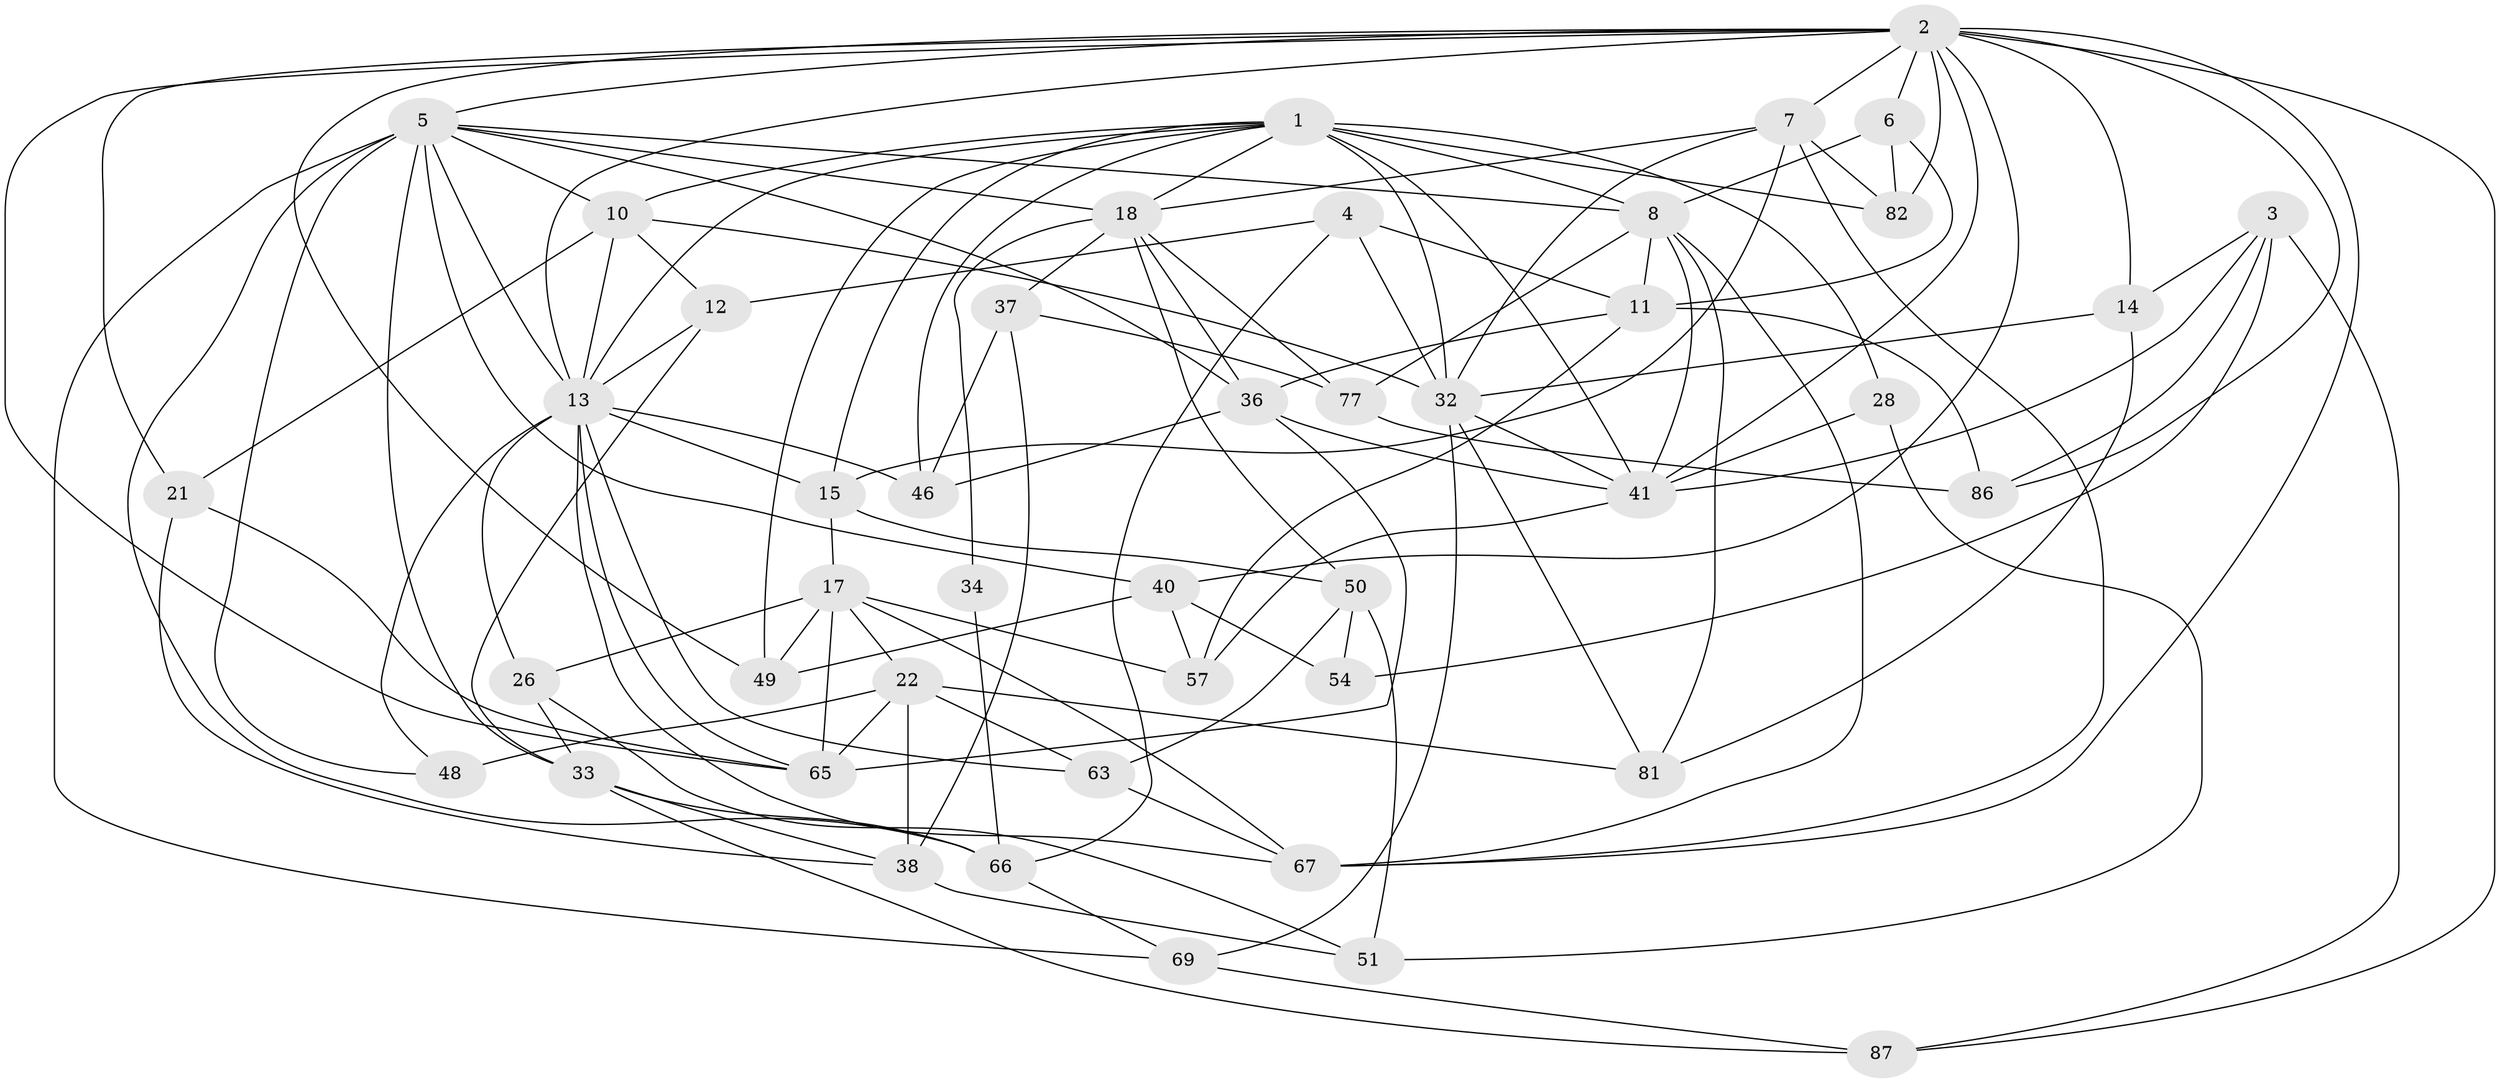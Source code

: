 // original degree distribution, {4: 1.0}
// Generated by graph-tools (version 1.1) at 2025/16/03/09/25 04:16:31]
// undirected, 45 vertices, 124 edges
graph export_dot {
graph [start="1"]
  node [color=gray90,style=filled];
  1 [super="+55+42"];
  2 [super="+16+24+19"];
  3 [super="+59"];
  4;
  5 [super="+76+45+9"];
  6;
  7 [super="+27"];
  8 [super="+53+80"];
  10 [super="+64"];
  11 [super="+62"];
  12;
  13 [super="+44+25+23"];
  14;
  15 [super="+79"];
  17 [super="+35"];
  18 [super="+47+20"];
  21;
  22 [super="+29"];
  26;
  28;
  32 [super="+39+56"];
  33 [super="+61"];
  34;
  36 [super="+88"];
  37;
  38 [super="+83"];
  40 [super="+90"];
  41 [super="+58"];
  46;
  48;
  49;
  50 [super="+85"];
  51;
  54;
  57;
  63;
  65 [super="+75"];
  66 [super="+73"];
  67 [super="+72"];
  69;
  77;
  81;
  82;
  86;
  87;
  1 -- 13;
  1 -- 32;
  1 -- 28 [weight=2];
  1 -- 41;
  1 -- 18;
  1 -- 49;
  1 -- 82;
  1 -- 8;
  1 -- 10;
  1 -- 46;
  1 -- 15;
  2 -- 14;
  2 -- 40;
  2 -- 41;
  2 -- 21;
  2 -- 65;
  2 -- 67;
  2 -- 6;
  2 -- 13;
  2 -- 49;
  2 -- 82;
  2 -- 86;
  2 -- 5;
  2 -- 87;
  2 -- 7;
  3 -- 41;
  3 -- 54 [weight=2];
  3 -- 86;
  3 -- 14;
  3 -- 87;
  4 -- 12;
  4 -- 32;
  4 -- 66;
  4 -- 11;
  5 -- 40 [weight=2];
  5 -- 48;
  5 -- 18;
  5 -- 13;
  5 -- 8;
  5 -- 10;
  5 -- 33;
  5 -- 66;
  5 -- 36;
  5 -- 69;
  6 -- 82;
  6 -- 8;
  6 -- 11;
  7 -- 18;
  7 -- 82;
  7 -- 67;
  7 -- 15;
  7 -- 32;
  8 -- 77;
  8 -- 41;
  8 -- 67;
  8 -- 81;
  8 -- 11;
  10 -- 21;
  10 -- 12;
  10 -- 32;
  10 -- 13;
  11 -- 86;
  11 -- 57;
  11 -- 36;
  12 -- 13;
  12 -- 33;
  13 -- 26;
  13 -- 63;
  13 -- 65;
  13 -- 46;
  13 -- 15;
  13 -- 48;
  13 -- 67;
  14 -- 81;
  14 -- 32;
  15 -- 50;
  15 -- 17 [weight=2];
  17 -- 22;
  17 -- 26;
  17 -- 65;
  17 -- 49;
  17 -- 67;
  17 -- 57;
  18 -- 34 [weight=2];
  18 -- 77;
  18 -- 50 [weight=2];
  18 -- 36;
  18 -- 37;
  21 -- 65;
  21 -- 38;
  22 -- 48 [weight=2];
  22 -- 63;
  22 -- 81;
  22 -- 38 [weight=2];
  22 -- 65;
  26 -- 51;
  26 -- 33;
  28 -- 51;
  28 -- 41;
  32 -- 41;
  32 -- 81;
  32 -- 69;
  33 -- 87;
  33 -- 66;
  33 -- 38;
  34 -- 66 [weight=2];
  36 -- 46;
  36 -- 65;
  36 -- 41;
  37 -- 38;
  37 -- 46;
  37 -- 77;
  38 -- 51;
  40 -- 49;
  40 -- 57;
  40 -- 54;
  41 -- 57;
  50 -- 54;
  50 -- 51;
  50 -- 63;
  63 -- 67;
  66 -- 69;
  69 -- 87;
  77 -- 86;
}
